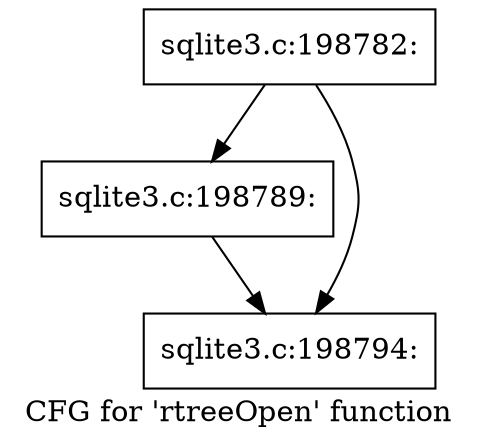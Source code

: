 digraph "CFG for 'rtreeOpen' function" {
	label="CFG for 'rtreeOpen' function";

	Node0x55c0fb4cb480 [shape=record,label="{sqlite3.c:198782:}"];
	Node0x55c0fb4cb480 -> Node0x55c0fb4d2c10;
	Node0x55c0fb4cb480 -> Node0x55c0fb4d2c60;
	Node0x55c0fb4d2c10 [shape=record,label="{sqlite3.c:198789:}"];
	Node0x55c0fb4d2c10 -> Node0x55c0fb4d2c60;
	Node0x55c0fb4d2c60 [shape=record,label="{sqlite3.c:198794:}"];
}
